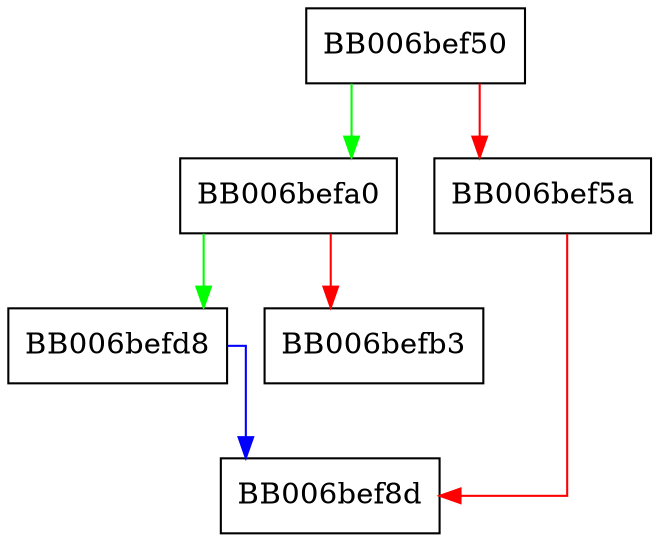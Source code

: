 digraph rsapss2text_encode {
  node [shape="box"];
  graph [splines=ortho];
  BB006bef50 -> BB006befa0 [color="green"];
  BB006bef50 -> BB006bef5a [color="red"];
  BB006bef5a -> BB006bef8d [color="red"];
  BB006befa0 -> BB006befd8 [color="green"];
  BB006befa0 -> BB006befb3 [color="red"];
  BB006befd8 -> BB006bef8d [color="blue"];
}